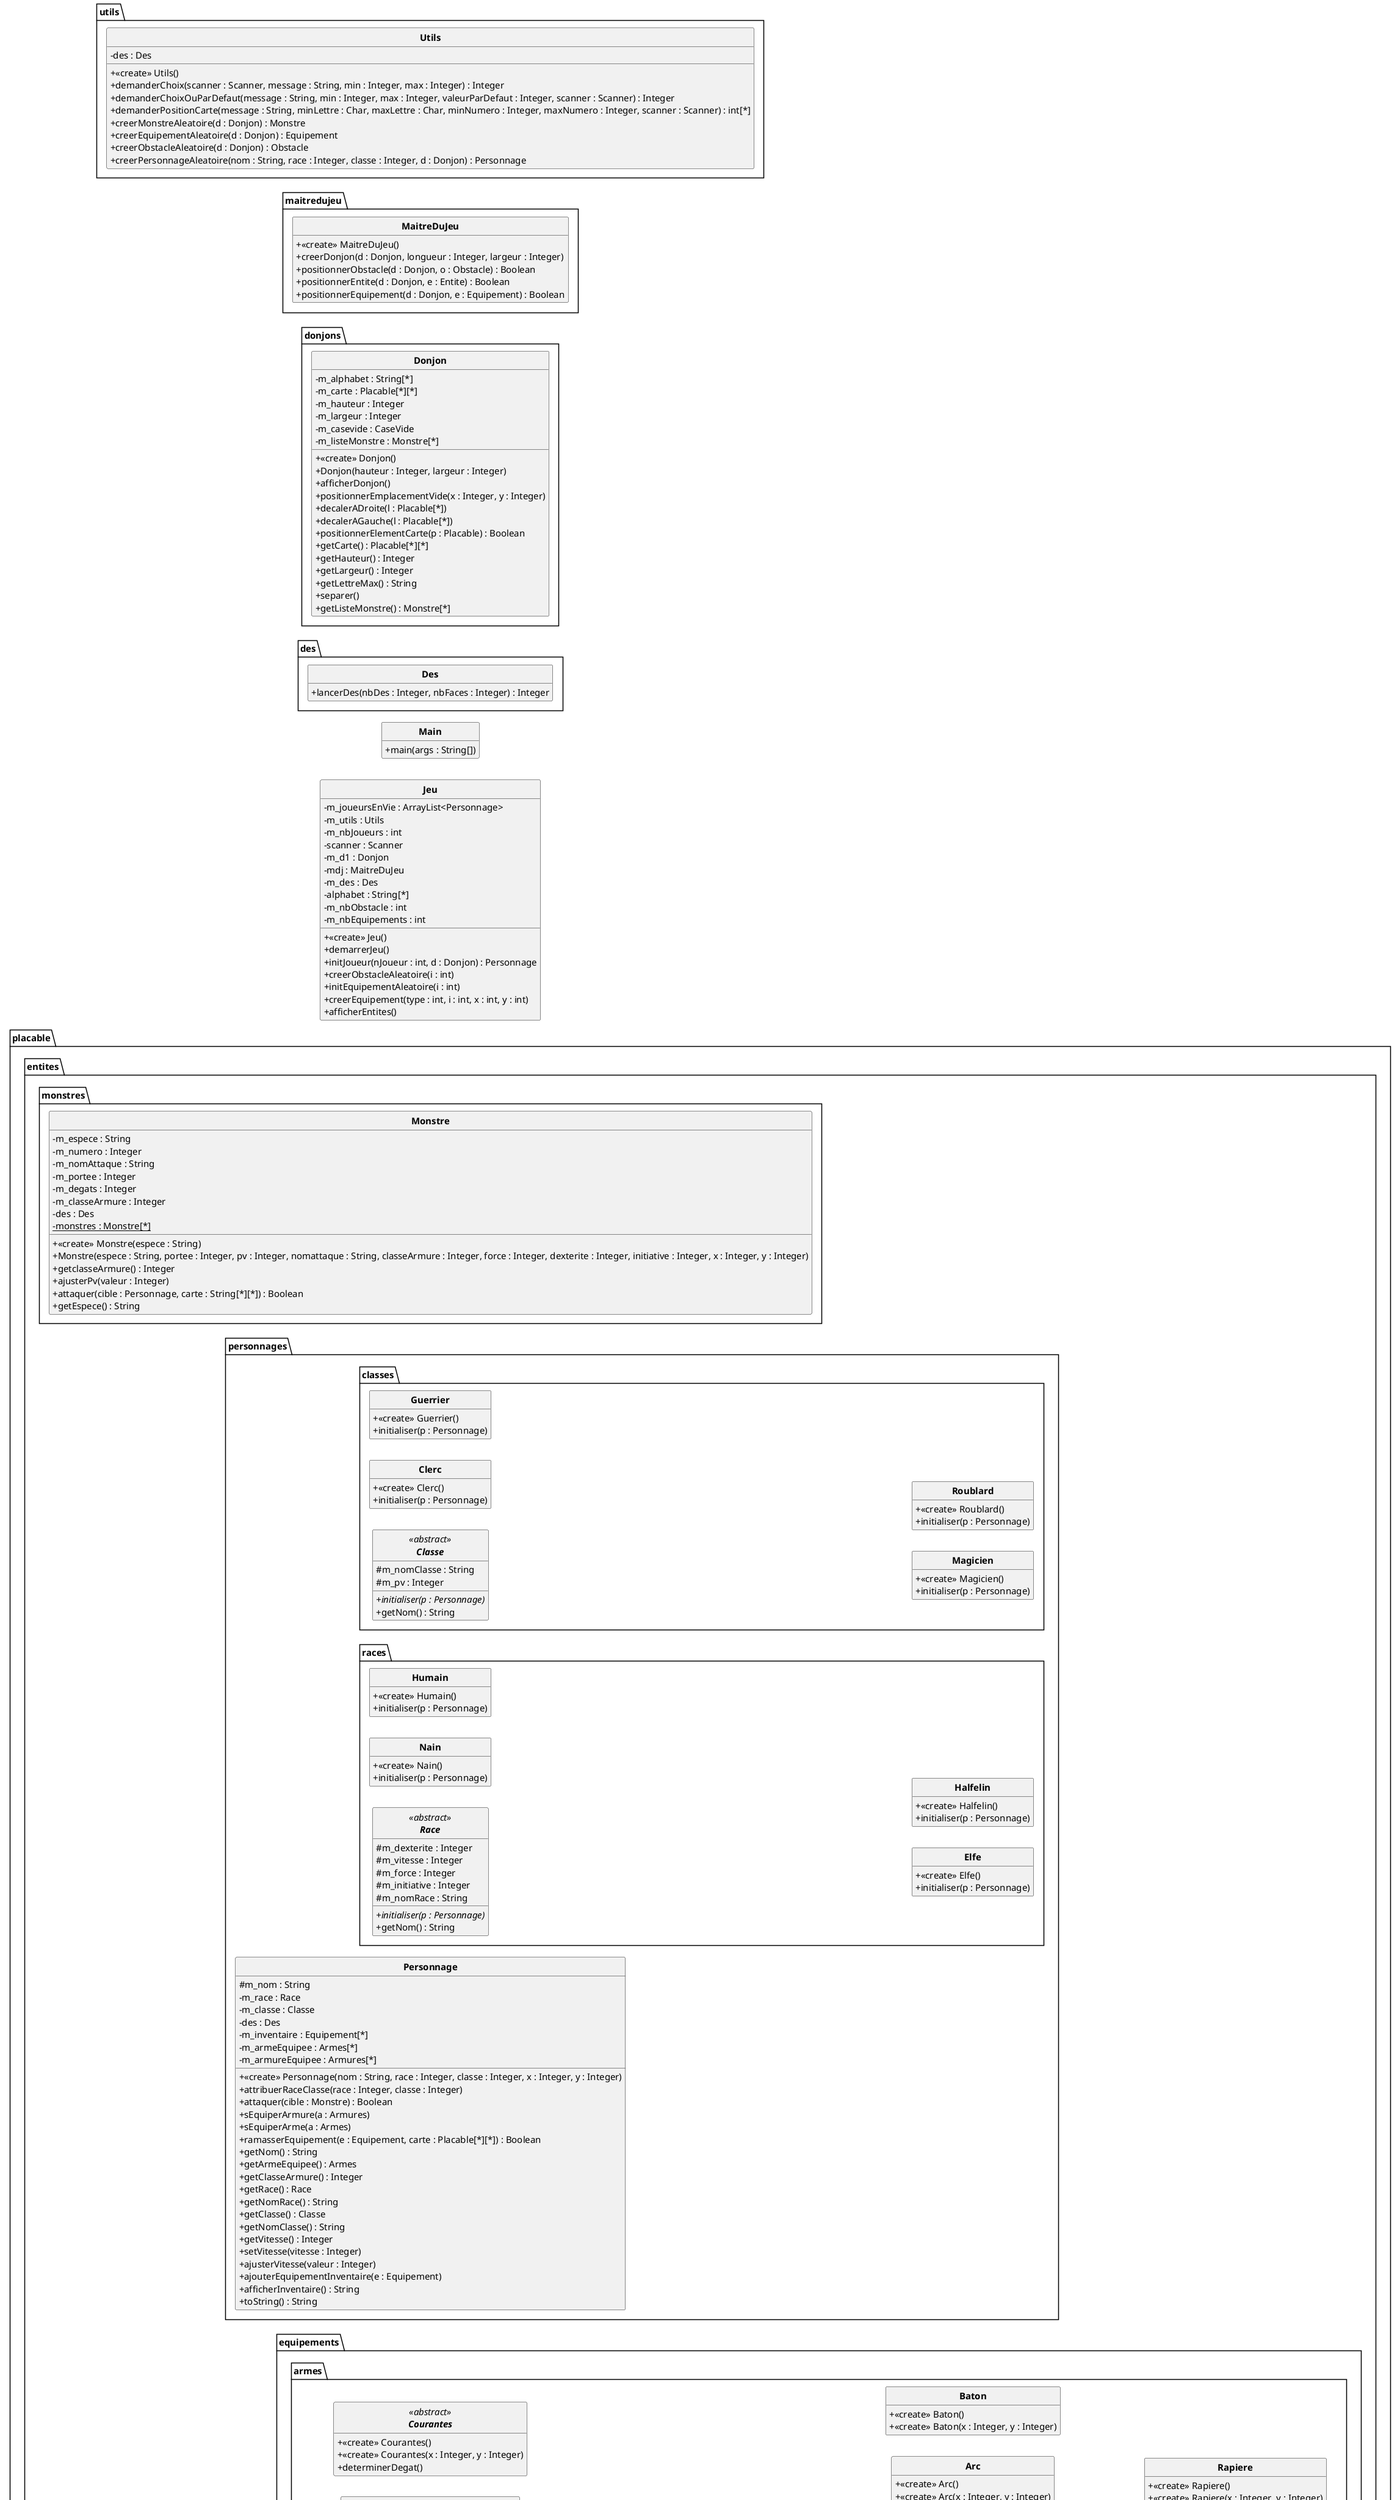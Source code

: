 @startuml
skinparam classAttributeIconSize 0
skinparam classFontStyle Bold
skinparam defaultFontSize 15
skinparam style strictuml
hide empty members
left to right direction

    package des {
      class Des {
        + lancerDes(nbDes : Integer, nbFaces : Integer) : Integer
      }
    }

    package donjons {
      class Donjon {
        - m_alphabet : String[*]
        - m_carte : Placable[*][*]
        - m_hauteur : Integer
        - m_largeur : Integer
        - m_casevide : CaseVide
        - m_listeMonstre : Monstre[*]

        + <<create>> Donjon()
        + Donjon(hauteur : Integer, largeur : Integer)
        + afficherDonjon()
        + positionnerEmplacementVide(x : Integer, y : Integer)
        + decalerADroite(l : Placable[*])
        + decalerAGauche(l : Placable[*])
        + positionnerElementCarte(p : Placable) : Boolean
        + getCarte() : Placable[*][*]
        + getHauteur() : Integer
        + getLargeur() : Integer
        + getLettreMax() : String
        + separer()
        + getListeMonstre() : Monstre[*]
      }
    }

    package maitredujeu {
      class MaitreDuJeu {
        + <<create>> MaitreDuJeu()
        + creerDonjon(d : Donjon, longueur : Integer, largeur : Integer)
        + positionnerObstacle(d : Donjon, o : Obstacle) : Boolean
        + positionnerEntite(d : Donjon, e : Entite) : Boolean
        + positionnerEquipement(d : Donjon, e : Equipement) : Boolean
      }
    }

    package placable
    {
      interface Placable
      {
        + setLocation(x : Integer, y : Integer)
        + getPositionX() : Integer
        + getPositionY() : Integer
        + getNomAffiche() : String
        + estObstacle() : Boolean
        + estEntite() : Boolean
        + estEquipement() : Boolean
        + estCaseVide() : Boolean
      }

      class CaseVide
      {
        - m_positionX : Integer
        - m_positionY : Integer
        - m_nomAffiche : String
        - des : Des

        + <<create>> CaseVide(x : Integer, y : Integer)
        + setLocation(x : Integer, y : Integer)
        + getNomAffiche() : String
        + getPositionX() : Integer
        + getPositionY() : Integer
        + estCaseVide() : Boolean
      }

      package entites
      {

        abstract class Entite <<abstract>>
        {
          # m_pv : Integer
          # m_pvMax : Integer
          # m_force : Integer
          # m_dexterite : Integer
          # m_initiative : Integer
          # m_positionX : Integer
          # m_positionY : Integer
          # m_vitesse : Integer
          # m_nomAffiche : String

          + setLocation(x : Integer, y : Integer)
          + getPositionX() : Integer
          + getPositionY() : Integer
          + getNomAffiche() : String
          + seDeplacer(direction : Integer, d : Donjon)
          + getPv() : Integer
          + getForce() : Integer
          + getDexterite() : Integer
          + getInitiative() : Integer
          + setPv(pv : Integer)
          + setForce(force : Integer)
          + setDexterite(dexterite : Integer)
          + setInitiative(initiative : Integer)
          + ajusterPv(valeur : Integer)
          + ajusterForce(valeur : Integer)
          + ajusterDexterite(valeur : Integer)
          + ajusterInitiative(valeur : Integer)
          + equals(obj : Object) : Boolean
          + estEntite() : Boolean
          + {static} contientObstacle(liste : Placable[*]) : Boolean
          + {static} contientEquipement(liste : Placable[*]) : Boolean
        }

        package monstres
        {

          class Monstre
          {
            - m_espece : String
            - m_numero : Integer
            - m_nomAttaque : String
            - m_portee : Integer
            - m_degats : Integer
            - m_classeArmure : Integer
            - des : Des
            - {static} monstres : Monstre[*]

            + <<create>> Monstre(espece : String)
            + Monstre(espece : String, portee : Integer, pv : Integer, nomattaque : String, classeArmure : Integer, force : Integer, dexterite : Integer, initiative : Integer, x : Integer, y : Integer)
            + getclasseArmure() : Integer
            + ajusterPv(valeur : Integer)
            + attaquer(cible : Personnage, carte : String[*][*]) : Boolean
            + getEspece() : String
          }

        }

        package personnages
        {

          class Personnage
          {
            # m_nom : String
            - m_race : Race
            - m_classe : Classe
            - des : Des
            - m_inventaire : Equipement[*]
            - m_armeEquipee : Armes[*]
            - m_armureEquipee : Armures[*]

            + <<create>> Personnage(nom : String, race : Integer, classe : Integer, x : Integer, y : Integer)
            + attribuerRaceClasse(race : Integer, classe : Integer)
            + attaquer(cible : Monstre) : Boolean
            + sEquiperArmure(a : Armures)
            + sEquiperArme(a : Armes)
            + ramasserEquipement(e : Equipement, carte : Placable[*][*]) : Boolean
            + getNom() : String
            + getArmeEquipee() : Armes
            + getClasseArmure() : Integer
            + getRace() : Race
            + getNomRace() : String
            + getClasse() : Classe
            + getNomClasse() : String
            + getVitesse() : Integer
            + setVitesse(vitesse : Integer)
            + ajusterVitesse(valeur : Integer)
            + ajouterEquipementInventaire(e : Equipement)
            + afficherInventaire() : String
            + toString() : String
          }

          package classes
          {

            abstract class Classe <<abstract>>
            {
              # m_nomClasse : String
              # m_pv : Integer

              + {abstract} initialiser(p : Personnage)
              + getNom() : String
            }

            class Clerc
            {
              + <<create>> Clerc()
              + initialiser(p : Personnage)
            }

            class Guerrier
            {
              + <<create>> Guerrier()
              + initialiser(p : Personnage)
            }

            class Magicien
            {
              + <<create>> Magicien()
              + initialiser(p : Personnage)
            }

            class Roublard
            {
              + <<create>> Roublard()
              + initialiser(p : Personnage)
            }
          }

          package races
          {

            abstract class Race <<abstract>>
            {
              # m_dexterite : Integer
              # m_vitesse : Integer
              # m_force : Integer
              # m_initiative : Integer
              # m_nomRace : String

              + {abstract} initialiser(p : Personnage)
              + getNom() : String
            }

            class Nain
            {
              + <<create>> Nain()
              + initialiser(p : Personnage)
            }

            class Humain
            {
              + <<create>> Humain()
              + initialiser(p : Personnage)
            }

            class Elfe
            {
              + <<create>> Elfe()
              + initialiser(p : Personnage)
            }

            class Halfelin
            {
              + <<create>> Halfelin()
              + initialiser(p : Personnage)
            }



        }

      }

      package equipements
      {
        abstract class Equipement <<abstract>>
        {
          # m_nom : String
          # m_positionX : Integer
          # m_positionY : Integer
          # m_nomAffiche : String

          + <<create>> Equipement()
          + setLocation(x : Integer, y : Integer)
          + getNomEquipement() : String
          + getNomAffiche() : String
          + getPositionX() : Integer
          + getPositionY() : Integer
          + estEquipement() : Boolean
        }

        package armes
        {
          abstract class CAC <<abstract>>
          {
            + <<create>> CAC()
            + <<create>> CAC(x : Integer, y : Integer)
          }

          abstract class Distance <<abstract>>
          {
            + <<create>> Distance(portee : Integer)
            + <<create>> Distance(portee : Integer, x : Integer, y : Integer)
          }

          abstract class Guerre <<abstract>>
          {
            + <<create>> Guerre()
            + <<create>> Guerre(x : Integer, y : Integer)
            + determinerDegat()
          }

          abstract class Courantes <<abstract>>
          {
            + <<create>> Courantes()
            + <<create>> Courantes(x : Integer, y : Integer)
            + determinerDegat()
          }

          abstract class Armes <<abstract>>
          {
            # m_degats : Integer
            # m_portee : Integer
            # des : Des
            # m_changeStat : Boolean

            + <<create>> Armes(portee : Integer)
            + <<create>> Armes(portee : Integer, x : Integer, y : Integer)
            + getPortee() : Integer
            + {abstract} determinerDegat()
            + getDegats() : Integer
            + getChangeStat() : Boolean
          }

          class Arbalete
          {
            + <<create>> Arbalete()
            + <<create>> Arbalete(x : Integer, y : Integer)
            + determinerDegat()
          }

          class Arc
          {
            + <<create>> Arc()
            + <<create>> Arc(x : Integer, y : Integer)
            + determinerDegat()
          }

          class Baton
          {
            + <<create>> Baton()
            + <<create>> Baton(x : Integer, y : Integer)
          }

          class EpeeLongue
          {
            + <<create>> EpeeLongue()
            + <<create>> EpeeLongue(x : Integer, y : Integer)
          }

          class Fronde
          {
            + <<create>> Fronde()
            + <<create>> Fronde(x : Integer, y : Integer)
            + determinerDegat()
          }

          class Masse
          {
            + <<create>> Masse()
            + <<create>> Masse(x : Integer, y : Integer)
          }

          class Rapiere
          {
            + <<create>> Rapiere()
            + <<create>> Rapiere(x : Integer, y : Integer)
          }
        }

        package armures
        {
          abstract class Armures <<abstract>>
          {
            # m_classe : Integer
            # m_changeStat : Boolean
            # des : Des

            + <<create>> Armures(classe : Integer)
            + <<create>> Armures(classe : Integer, x : Integer, y : Integer)
            + getClasseArmure() : Integer
            + getChangeStat() : Boolean
          }

          abstract class Lourdes <<abstract>>
          {
            + <<create>> Lourdes(classe : Integer)
            + <<create>> Lourdes(classe : Integer, x : Integer, y : Integer)
          }

          abstract class Legeres <<abstract>>
          {
            + <<create>> Legeres(classe : Integer)
            + <<create>> Legeres(classe : Integer, x : Integer, y : Integer)
          }

          class CotteDeMailles
          {
            + <<create>> CotteDeMailles()
            + <<create>> CotteDeMailles(x : Integer, y : Integer)
          }

          class DemiPlatte
          {
            + <<create>> DemiPlatte()
            + <<create>> DemiPlatte(x : Integer, y : Integer)
          }

          class Ecailles
          {
            + <<create>> Ecailles()
            + <<create>> Ecailles(x : Integer, y : Integer)
          }

          class Harnois
          {
            + <<create>> Harnois()
            + <<create>> Harnois(x : Integer, y : Integer)
          }
        }
      }
    }

    package obstacle
    {
      class Obstacle
      {
        - m_positionX : Integer
        - m_positionY : Integer
        - m_nomAffiche : String
        - des : Des

        + <<create>> Obstacle(x : Integer, y : Integer)
        + setLocation(x : Integer, y : Integer)
        + getNomAffiche() : String
        + getPositionX() : Integer
        + getPositionY() : Integer
        + estObstacle() : Boolean
      }
    }
  }



    package utils {
      class Utils {
        - des : Des

        + <<create>> Utils()
        + demanderChoix(scanner : Scanner, message : String, min : Integer, max : Integer) : Integer
        + demanderChoixOuParDefaut(message : String, min : Integer, max : Integer, valeurParDefaut : Integer, scanner : Scanner) : Integer
        + demanderPositionCarte(message : String, minLettre : Char, maxLettre : Char, minNumero : Integer, maxNumero : Integer, scanner : Scanner) : int[*]
        + creerMonstreAleatoire(d : Donjon) : Monstre
        + creerEquipementAleatoire(d : Donjon) : Equipement
        + creerObstacleAleatoire(d : Donjon) : Obstacle
        + creerPersonnageAleatoire(nom : String, race : Integer, classe : Integer, d : Donjon) : Personnage
      }
    }


    class Jeu {
      - m_joueursEnVie : ArrayList<Personnage>
      - m_utils : Utils
      - m_nbJoueurs : int
      - scanner : Scanner
      - m_d1 : Donjon
      - mdj : MaitreDuJeu
      - m_des : Des
      - alphabet : String[*]
      - m_nbObstacle : int
      - m_nbEquipements : int

      + <<create>> Jeu()
      + demarrerJeu()
      + initJoueur(nJoueur : int, d : Donjon) : Personnage
      + creerObstacleAleatoire(i : int)
      + initEquipementAleatoire(i : int)
      + creerEquipement(type : int, i : int, x : int, y : int)
      + afficherEntites()
    }


    class Main {
      + main(args : String[])
    }
' RELATIONS
' implemente interface
CaseVide ..|> placable.Placable
Entite ..|> placable.Placable
Equipement ..|> placable.Placable
Obstacle ..|> placable.Placable



@enduml
